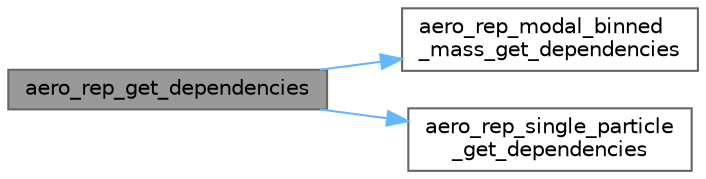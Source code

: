 digraph "aero_rep_get_dependencies"
{
 // LATEX_PDF_SIZE
  bgcolor="transparent";
  edge [fontname=Helvetica,fontsize=10,labelfontname=Helvetica,labelfontsize=10];
  node [fontname=Helvetica,fontsize=10,shape=box,height=0.2,width=0.4];
  rankdir="LR";
  Node1 [label="aero_rep_get_dependencies",height=0.2,width=0.4,color="gray40", fillcolor="grey60", style="filled", fontcolor="black",tooltip="Get state array elements used by aerosol representation functions."];
  Node1 -> Node2 [color="steelblue1",style="solid"];
  Node2 [label="aero_rep_modal_binned\l_mass_get_dependencies",height=0.2,width=0.4,color="grey40", fillcolor="white", style="filled",URL="$aero__rep__modal__binned__mass_8c.html#a8e10757d85c3a844a6c76141dbeb2350",tooltip="Flag elements on the state array used by this aerosol representation."];
  Node1 -> Node3 [color="steelblue1",style="solid"];
  Node3 [label="aero_rep_single_particle\l_get_dependencies",height=0.2,width=0.4,color="grey40", fillcolor="white", style="filled",URL="$aero__rep__single__particle_8c.html#ac118d92685e58dda51e1a4a7ac16ddda",tooltip="Flag elements on the state array used by this aerosol representation."];
}
